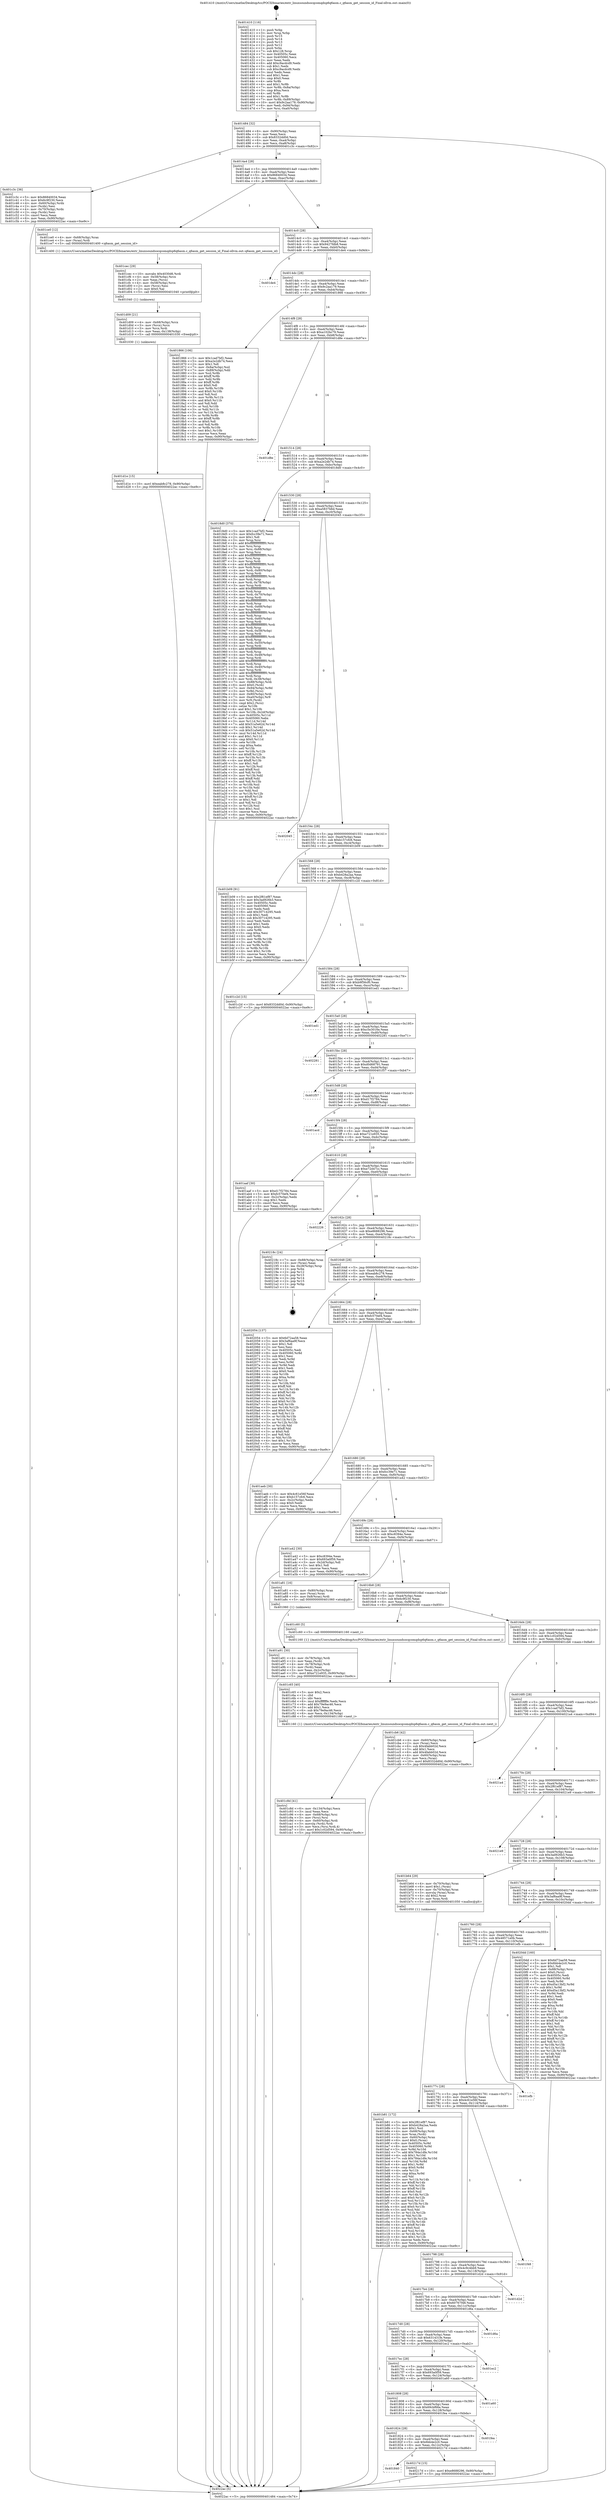 digraph "0x401410" {
  label = "0x401410 (/mnt/c/Users/mathe/Desktop/tcc/POCII/binaries/extr_linuxsoundsocqcomqdsp6q6asm.c_q6asm_get_session_id_Final-ollvm.out::main(0))"
  labelloc = "t"
  node[shape=record]

  Entry [label="",width=0.3,height=0.3,shape=circle,fillcolor=black,style=filled]
  "0x401484" [label="{
     0x401484 [32]\l
     | [instrs]\l
     &nbsp;&nbsp;0x401484 \<+6\>: mov -0x90(%rbp),%eax\l
     &nbsp;&nbsp;0x40148a \<+2\>: mov %eax,%ecx\l
     &nbsp;&nbsp;0x40148c \<+6\>: sub $0x8332dd0d,%ecx\l
     &nbsp;&nbsp;0x401492 \<+6\>: mov %eax,-0xa4(%rbp)\l
     &nbsp;&nbsp;0x401498 \<+6\>: mov %ecx,-0xa8(%rbp)\l
     &nbsp;&nbsp;0x40149e \<+6\>: je 0000000000401c3c \<main+0x82c\>\l
  }"]
  "0x401c3c" [label="{
     0x401c3c [36]\l
     | [instrs]\l
     &nbsp;&nbsp;0x401c3c \<+5\>: mov $0x86840034,%eax\l
     &nbsp;&nbsp;0x401c41 \<+5\>: mov $0x6c9f230,%ecx\l
     &nbsp;&nbsp;0x401c46 \<+4\>: mov -0x60(%rbp),%rdx\l
     &nbsp;&nbsp;0x401c4a \<+2\>: mov (%rdx),%esi\l
     &nbsp;&nbsp;0x401c4c \<+4\>: mov -0x70(%rbp),%rdx\l
     &nbsp;&nbsp;0x401c50 \<+2\>: cmp (%rdx),%esi\l
     &nbsp;&nbsp;0x401c52 \<+3\>: cmovl %ecx,%eax\l
     &nbsp;&nbsp;0x401c55 \<+6\>: mov %eax,-0x90(%rbp)\l
     &nbsp;&nbsp;0x401c5b \<+5\>: jmp 00000000004022ac \<main+0xe9c\>\l
  }"]
  "0x4014a4" [label="{
     0x4014a4 [28]\l
     | [instrs]\l
     &nbsp;&nbsp;0x4014a4 \<+5\>: jmp 00000000004014a9 \<main+0x99\>\l
     &nbsp;&nbsp;0x4014a9 \<+6\>: mov -0xa4(%rbp),%eax\l
     &nbsp;&nbsp;0x4014af \<+5\>: sub $0x86840034,%eax\l
     &nbsp;&nbsp;0x4014b4 \<+6\>: mov %eax,-0xac(%rbp)\l
     &nbsp;&nbsp;0x4014ba \<+6\>: je 0000000000401ce0 \<main+0x8d0\>\l
  }"]
  Exit [label="",width=0.3,height=0.3,shape=circle,fillcolor=black,style=filled,peripheries=2]
  "0x401ce0" [label="{
     0x401ce0 [12]\l
     | [instrs]\l
     &nbsp;&nbsp;0x401ce0 \<+4\>: mov -0x68(%rbp),%rax\l
     &nbsp;&nbsp;0x401ce4 \<+3\>: mov (%rax),%rdi\l
     &nbsp;&nbsp;0x401ce7 \<+5\>: call 0000000000401400 \<q6asm_get_session_id\>\l
     | [calls]\l
     &nbsp;&nbsp;0x401400 \{1\} (/mnt/c/Users/mathe/Desktop/tcc/POCII/binaries/extr_linuxsoundsocqcomqdsp6q6asm.c_q6asm_get_session_id_Final-ollvm.out::q6asm_get_session_id)\l
  }"]
  "0x4014c0" [label="{
     0x4014c0 [28]\l
     | [instrs]\l
     &nbsp;&nbsp;0x4014c0 \<+5\>: jmp 00000000004014c5 \<main+0xb5\>\l
     &nbsp;&nbsp;0x4014c5 \<+6\>: mov -0xa4(%rbp),%eax\l
     &nbsp;&nbsp;0x4014cb \<+5\>: sub $0x9427fdb8,%eax\l
     &nbsp;&nbsp;0x4014d0 \<+6\>: mov %eax,-0xb0(%rbp)\l
     &nbsp;&nbsp;0x4014d6 \<+6\>: je 0000000000401de4 \<main+0x9d4\>\l
  }"]
  "0x401840" [label="{
     0x401840\l
  }", style=dashed]
  "0x401de4" [label="{
     0x401de4\l
  }", style=dashed]
  "0x4014dc" [label="{
     0x4014dc [28]\l
     | [instrs]\l
     &nbsp;&nbsp;0x4014dc \<+5\>: jmp 00000000004014e1 \<main+0xd1\>\l
     &nbsp;&nbsp;0x4014e1 \<+6\>: mov -0xa4(%rbp),%eax\l
     &nbsp;&nbsp;0x4014e7 \<+5\>: sub $0x9c2aa179,%eax\l
     &nbsp;&nbsp;0x4014ec \<+6\>: mov %eax,-0xb4(%rbp)\l
     &nbsp;&nbsp;0x4014f2 \<+6\>: je 0000000000401866 \<main+0x456\>\l
  }"]
  "0x40217d" [label="{
     0x40217d [15]\l
     | [instrs]\l
     &nbsp;&nbsp;0x40217d \<+10\>: movl $0xe8688296,-0x90(%rbp)\l
     &nbsp;&nbsp;0x402187 \<+5\>: jmp 00000000004022ac \<main+0xe9c\>\l
  }"]
  "0x401866" [label="{
     0x401866 [106]\l
     | [instrs]\l
     &nbsp;&nbsp;0x401866 \<+5\>: mov $0x1cad7bf2,%eax\l
     &nbsp;&nbsp;0x40186b \<+5\>: mov $0xa2e2db74,%ecx\l
     &nbsp;&nbsp;0x401870 \<+2\>: mov $0x1,%dl\l
     &nbsp;&nbsp;0x401872 \<+7\>: mov -0x8a(%rbp),%sil\l
     &nbsp;&nbsp;0x401879 \<+7\>: mov -0x89(%rbp),%dil\l
     &nbsp;&nbsp;0x401880 \<+3\>: mov %sil,%r8b\l
     &nbsp;&nbsp;0x401883 \<+4\>: xor $0xff,%r8b\l
     &nbsp;&nbsp;0x401887 \<+3\>: mov %dil,%r9b\l
     &nbsp;&nbsp;0x40188a \<+4\>: xor $0xff,%r9b\l
     &nbsp;&nbsp;0x40188e \<+3\>: xor $0x0,%dl\l
     &nbsp;&nbsp;0x401891 \<+3\>: mov %r8b,%r10b\l
     &nbsp;&nbsp;0x401894 \<+4\>: and $0x0,%r10b\l
     &nbsp;&nbsp;0x401898 \<+3\>: and %dl,%sil\l
     &nbsp;&nbsp;0x40189b \<+3\>: mov %r9b,%r11b\l
     &nbsp;&nbsp;0x40189e \<+4\>: and $0x0,%r11b\l
     &nbsp;&nbsp;0x4018a2 \<+3\>: and %dl,%dil\l
     &nbsp;&nbsp;0x4018a5 \<+3\>: or %sil,%r10b\l
     &nbsp;&nbsp;0x4018a8 \<+3\>: or %dil,%r11b\l
     &nbsp;&nbsp;0x4018ab \<+3\>: xor %r11b,%r10b\l
     &nbsp;&nbsp;0x4018ae \<+3\>: or %r9b,%r8b\l
     &nbsp;&nbsp;0x4018b1 \<+4\>: xor $0xff,%r8b\l
     &nbsp;&nbsp;0x4018b5 \<+3\>: or $0x0,%dl\l
     &nbsp;&nbsp;0x4018b8 \<+3\>: and %dl,%r8b\l
     &nbsp;&nbsp;0x4018bb \<+3\>: or %r8b,%r10b\l
     &nbsp;&nbsp;0x4018be \<+4\>: test $0x1,%r10b\l
     &nbsp;&nbsp;0x4018c2 \<+3\>: cmovne %ecx,%eax\l
     &nbsp;&nbsp;0x4018c5 \<+6\>: mov %eax,-0x90(%rbp)\l
     &nbsp;&nbsp;0x4018cb \<+5\>: jmp 00000000004022ac \<main+0xe9c\>\l
  }"]
  "0x4014f8" [label="{
     0x4014f8 [28]\l
     | [instrs]\l
     &nbsp;&nbsp;0x4014f8 \<+5\>: jmp 00000000004014fd \<main+0xed\>\l
     &nbsp;&nbsp;0x4014fd \<+6\>: mov -0xa4(%rbp),%eax\l
     &nbsp;&nbsp;0x401503 \<+5\>: sub $0xa102bc79,%eax\l
     &nbsp;&nbsp;0x401508 \<+6\>: mov %eax,-0xb8(%rbp)\l
     &nbsp;&nbsp;0x40150e \<+6\>: je 0000000000401d8e \<main+0x97e\>\l
  }"]
  "0x4022ac" [label="{
     0x4022ac [5]\l
     | [instrs]\l
     &nbsp;&nbsp;0x4022ac \<+5\>: jmp 0000000000401484 \<main+0x74\>\l
  }"]
  "0x401410" [label="{
     0x401410 [116]\l
     | [instrs]\l
     &nbsp;&nbsp;0x401410 \<+1\>: push %rbp\l
     &nbsp;&nbsp;0x401411 \<+3\>: mov %rsp,%rbp\l
     &nbsp;&nbsp;0x401414 \<+2\>: push %r15\l
     &nbsp;&nbsp;0x401416 \<+2\>: push %r14\l
     &nbsp;&nbsp;0x401418 \<+2\>: push %r13\l
     &nbsp;&nbsp;0x40141a \<+2\>: push %r12\l
     &nbsp;&nbsp;0x40141c \<+1\>: push %rbx\l
     &nbsp;&nbsp;0x40141d \<+7\>: sub $0x128,%rsp\l
     &nbsp;&nbsp;0x401424 \<+7\>: mov 0x40505c,%eax\l
     &nbsp;&nbsp;0x40142b \<+7\>: mov 0x405060,%ecx\l
     &nbsp;&nbsp;0x401432 \<+2\>: mov %eax,%edx\l
     &nbsp;&nbsp;0x401434 \<+6\>: add $0xc9acdcd9,%edx\l
     &nbsp;&nbsp;0x40143a \<+3\>: sub $0x1,%edx\l
     &nbsp;&nbsp;0x40143d \<+6\>: sub $0xc9acdcd9,%edx\l
     &nbsp;&nbsp;0x401443 \<+3\>: imul %edx,%eax\l
     &nbsp;&nbsp;0x401446 \<+3\>: and $0x1,%eax\l
     &nbsp;&nbsp;0x401449 \<+3\>: cmp $0x0,%eax\l
     &nbsp;&nbsp;0x40144c \<+4\>: sete %r8b\l
     &nbsp;&nbsp;0x401450 \<+4\>: and $0x1,%r8b\l
     &nbsp;&nbsp;0x401454 \<+7\>: mov %r8b,-0x8a(%rbp)\l
     &nbsp;&nbsp;0x40145b \<+3\>: cmp $0xa,%ecx\l
     &nbsp;&nbsp;0x40145e \<+4\>: setl %r8b\l
     &nbsp;&nbsp;0x401462 \<+4\>: and $0x1,%r8b\l
     &nbsp;&nbsp;0x401466 \<+7\>: mov %r8b,-0x89(%rbp)\l
     &nbsp;&nbsp;0x40146d \<+10\>: movl $0x9c2aa179,-0x90(%rbp)\l
     &nbsp;&nbsp;0x401477 \<+6\>: mov %edi,-0x94(%rbp)\l
     &nbsp;&nbsp;0x40147d \<+7\>: mov %rsi,-0xa0(%rbp)\l
  }"]
  "0x401824" [label="{
     0x401824 [28]\l
     | [instrs]\l
     &nbsp;&nbsp;0x401824 \<+5\>: jmp 0000000000401829 \<main+0x419\>\l
     &nbsp;&nbsp;0x401829 \<+6\>: mov -0xa4(%rbp),%eax\l
     &nbsp;&nbsp;0x40182f \<+5\>: sub $0x6bb4e2c0,%eax\l
     &nbsp;&nbsp;0x401834 \<+6\>: mov %eax,-0x12c(%rbp)\l
     &nbsp;&nbsp;0x40183a \<+6\>: je 000000000040217d \<main+0xd6d\>\l
  }"]
  "0x401d8e" [label="{
     0x401d8e\l
  }", style=dashed]
  "0x401514" [label="{
     0x401514 [28]\l
     | [instrs]\l
     &nbsp;&nbsp;0x401514 \<+5\>: jmp 0000000000401519 \<main+0x109\>\l
     &nbsp;&nbsp;0x401519 \<+6\>: mov -0xa4(%rbp),%eax\l
     &nbsp;&nbsp;0x40151f \<+5\>: sub $0xa2e2db74,%eax\l
     &nbsp;&nbsp;0x401524 \<+6\>: mov %eax,-0xbc(%rbp)\l
     &nbsp;&nbsp;0x40152a \<+6\>: je 00000000004018d0 \<main+0x4c0\>\l
  }"]
  "0x401fea" [label="{
     0x401fea\l
  }", style=dashed]
  "0x4018d0" [label="{
     0x4018d0 [370]\l
     | [instrs]\l
     &nbsp;&nbsp;0x4018d0 \<+5\>: mov $0x1cad7bf2,%eax\l
     &nbsp;&nbsp;0x4018d5 \<+5\>: mov $0xfcc39e71,%ecx\l
     &nbsp;&nbsp;0x4018da \<+2\>: mov $0x1,%dl\l
     &nbsp;&nbsp;0x4018dc \<+3\>: mov %rsp,%rsi\l
     &nbsp;&nbsp;0x4018df \<+4\>: add $0xfffffffffffffff0,%rsi\l
     &nbsp;&nbsp;0x4018e3 \<+3\>: mov %rsi,%rsp\l
     &nbsp;&nbsp;0x4018e6 \<+7\>: mov %rsi,-0x88(%rbp)\l
     &nbsp;&nbsp;0x4018ed \<+3\>: mov %rsp,%rsi\l
     &nbsp;&nbsp;0x4018f0 \<+4\>: add $0xfffffffffffffff0,%rsi\l
     &nbsp;&nbsp;0x4018f4 \<+3\>: mov %rsi,%rsp\l
     &nbsp;&nbsp;0x4018f7 \<+3\>: mov %rsp,%rdi\l
     &nbsp;&nbsp;0x4018fa \<+4\>: add $0xfffffffffffffff0,%rdi\l
     &nbsp;&nbsp;0x4018fe \<+3\>: mov %rdi,%rsp\l
     &nbsp;&nbsp;0x401901 \<+4\>: mov %rdi,-0x80(%rbp)\l
     &nbsp;&nbsp;0x401905 \<+3\>: mov %rsp,%rdi\l
     &nbsp;&nbsp;0x401908 \<+4\>: add $0xfffffffffffffff0,%rdi\l
     &nbsp;&nbsp;0x40190c \<+3\>: mov %rdi,%rsp\l
     &nbsp;&nbsp;0x40190f \<+4\>: mov %rdi,-0x78(%rbp)\l
     &nbsp;&nbsp;0x401913 \<+3\>: mov %rsp,%rdi\l
     &nbsp;&nbsp;0x401916 \<+4\>: add $0xfffffffffffffff0,%rdi\l
     &nbsp;&nbsp;0x40191a \<+3\>: mov %rdi,%rsp\l
     &nbsp;&nbsp;0x40191d \<+4\>: mov %rdi,-0x70(%rbp)\l
     &nbsp;&nbsp;0x401921 \<+3\>: mov %rsp,%rdi\l
     &nbsp;&nbsp;0x401924 \<+4\>: add $0xfffffffffffffff0,%rdi\l
     &nbsp;&nbsp;0x401928 \<+3\>: mov %rdi,%rsp\l
     &nbsp;&nbsp;0x40192b \<+4\>: mov %rdi,-0x68(%rbp)\l
     &nbsp;&nbsp;0x40192f \<+3\>: mov %rsp,%rdi\l
     &nbsp;&nbsp;0x401932 \<+4\>: add $0xfffffffffffffff0,%rdi\l
     &nbsp;&nbsp;0x401936 \<+3\>: mov %rdi,%rsp\l
     &nbsp;&nbsp;0x401939 \<+4\>: mov %rdi,-0x60(%rbp)\l
     &nbsp;&nbsp;0x40193d \<+3\>: mov %rsp,%rdi\l
     &nbsp;&nbsp;0x401940 \<+4\>: add $0xfffffffffffffff0,%rdi\l
     &nbsp;&nbsp;0x401944 \<+3\>: mov %rdi,%rsp\l
     &nbsp;&nbsp;0x401947 \<+4\>: mov %rdi,-0x58(%rbp)\l
     &nbsp;&nbsp;0x40194b \<+3\>: mov %rsp,%rdi\l
     &nbsp;&nbsp;0x40194e \<+4\>: add $0xfffffffffffffff0,%rdi\l
     &nbsp;&nbsp;0x401952 \<+3\>: mov %rdi,%rsp\l
     &nbsp;&nbsp;0x401955 \<+4\>: mov %rdi,-0x50(%rbp)\l
     &nbsp;&nbsp;0x401959 \<+3\>: mov %rsp,%rdi\l
     &nbsp;&nbsp;0x40195c \<+4\>: add $0xfffffffffffffff0,%rdi\l
     &nbsp;&nbsp;0x401960 \<+3\>: mov %rdi,%rsp\l
     &nbsp;&nbsp;0x401963 \<+4\>: mov %rdi,-0x48(%rbp)\l
     &nbsp;&nbsp;0x401967 \<+3\>: mov %rsp,%rdi\l
     &nbsp;&nbsp;0x40196a \<+4\>: add $0xfffffffffffffff0,%rdi\l
     &nbsp;&nbsp;0x40196e \<+3\>: mov %rdi,%rsp\l
     &nbsp;&nbsp;0x401971 \<+4\>: mov %rdi,-0x40(%rbp)\l
     &nbsp;&nbsp;0x401975 \<+3\>: mov %rsp,%rdi\l
     &nbsp;&nbsp;0x401978 \<+4\>: add $0xfffffffffffffff0,%rdi\l
     &nbsp;&nbsp;0x40197c \<+3\>: mov %rdi,%rsp\l
     &nbsp;&nbsp;0x40197f \<+4\>: mov %rdi,-0x38(%rbp)\l
     &nbsp;&nbsp;0x401983 \<+7\>: mov -0x88(%rbp),%rdi\l
     &nbsp;&nbsp;0x40198a \<+6\>: movl $0x0,(%rdi)\l
     &nbsp;&nbsp;0x401990 \<+7\>: mov -0x94(%rbp),%r8d\l
     &nbsp;&nbsp;0x401997 \<+3\>: mov %r8d,(%rsi)\l
     &nbsp;&nbsp;0x40199a \<+4\>: mov -0x80(%rbp),%rdi\l
     &nbsp;&nbsp;0x40199e \<+7\>: mov -0xa0(%rbp),%r9\l
     &nbsp;&nbsp;0x4019a5 \<+3\>: mov %r9,(%rdi)\l
     &nbsp;&nbsp;0x4019a8 \<+3\>: cmpl $0x2,(%rsi)\l
     &nbsp;&nbsp;0x4019ab \<+4\>: setne %r10b\l
     &nbsp;&nbsp;0x4019af \<+4\>: and $0x1,%r10b\l
     &nbsp;&nbsp;0x4019b3 \<+4\>: mov %r10b,-0x2d(%rbp)\l
     &nbsp;&nbsp;0x4019b7 \<+8\>: mov 0x40505c,%r11d\l
     &nbsp;&nbsp;0x4019bf \<+7\>: mov 0x405060,%ebx\l
     &nbsp;&nbsp;0x4019c6 \<+3\>: mov %r11d,%r14d\l
     &nbsp;&nbsp;0x4019c9 \<+7\>: add $0x51a5e62d,%r14d\l
     &nbsp;&nbsp;0x4019d0 \<+4\>: sub $0x1,%r14d\l
     &nbsp;&nbsp;0x4019d4 \<+7\>: sub $0x51a5e62d,%r14d\l
     &nbsp;&nbsp;0x4019db \<+4\>: imul %r14d,%r11d\l
     &nbsp;&nbsp;0x4019df \<+4\>: and $0x1,%r11d\l
     &nbsp;&nbsp;0x4019e3 \<+4\>: cmp $0x0,%r11d\l
     &nbsp;&nbsp;0x4019e7 \<+4\>: sete %r10b\l
     &nbsp;&nbsp;0x4019eb \<+3\>: cmp $0xa,%ebx\l
     &nbsp;&nbsp;0x4019ee \<+4\>: setl %r15b\l
     &nbsp;&nbsp;0x4019f2 \<+3\>: mov %r10b,%r12b\l
     &nbsp;&nbsp;0x4019f5 \<+4\>: xor $0xff,%r12b\l
     &nbsp;&nbsp;0x4019f9 \<+3\>: mov %r15b,%r13b\l
     &nbsp;&nbsp;0x4019fc \<+4\>: xor $0xff,%r13b\l
     &nbsp;&nbsp;0x401a00 \<+3\>: xor $0x1,%dl\l
     &nbsp;&nbsp;0x401a03 \<+3\>: mov %r12b,%sil\l
     &nbsp;&nbsp;0x401a06 \<+4\>: and $0xff,%sil\l
     &nbsp;&nbsp;0x401a0a \<+3\>: and %dl,%r10b\l
     &nbsp;&nbsp;0x401a0d \<+3\>: mov %r13b,%dil\l
     &nbsp;&nbsp;0x401a10 \<+4\>: and $0xff,%dil\l
     &nbsp;&nbsp;0x401a14 \<+3\>: and %dl,%r15b\l
     &nbsp;&nbsp;0x401a17 \<+3\>: or %r10b,%sil\l
     &nbsp;&nbsp;0x401a1a \<+3\>: or %r15b,%dil\l
     &nbsp;&nbsp;0x401a1d \<+3\>: xor %dil,%sil\l
     &nbsp;&nbsp;0x401a20 \<+3\>: or %r13b,%r12b\l
     &nbsp;&nbsp;0x401a23 \<+4\>: xor $0xff,%r12b\l
     &nbsp;&nbsp;0x401a27 \<+3\>: or $0x1,%dl\l
     &nbsp;&nbsp;0x401a2a \<+3\>: and %dl,%r12b\l
     &nbsp;&nbsp;0x401a2d \<+3\>: or %r12b,%sil\l
     &nbsp;&nbsp;0x401a30 \<+4\>: test $0x1,%sil\l
     &nbsp;&nbsp;0x401a34 \<+3\>: cmovne %ecx,%eax\l
     &nbsp;&nbsp;0x401a37 \<+6\>: mov %eax,-0x90(%rbp)\l
     &nbsp;&nbsp;0x401a3d \<+5\>: jmp 00000000004022ac \<main+0xe9c\>\l
  }"]
  "0x401530" [label="{
     0x401530 [28]\l
     | [instrs]\l
     &nbsp;&nbsp;0x401530 \<+5\>: jmp 0000000000401535 \<main+0x125\>\l
     &nbsp;&nbsp;0x401535 \<+6\>: mov -0xa4(%rbp),%eax\l
     &nbsp;&nbsp;0x40153b \<+5\>: sub $0xa5837b6d,%eax\l
     &nbsp;&nbsp;0x401540 \<+6\>: mov %eax,-0xc0(%rbp)\l
     &nbsp;&nbsp;0x401546 \<+6\>: je 0000000000402045 \<main+0xc35\>\l
  }"]
  "0x401808" [label="{
     0x401808 [28]\l
     | [instrs]\l
     &nbsp;&nbsp;0x401808 \<+5\>: jmp 000000000040180d \<main+0x3fd\>\l
     &nbsp;&nbsp;0x40180d \<+6\>: mov -0xa4(%rbp),%eax\l
     &nbsp;&nbsp;0x401813 \<+5\>: sub $0x69cbf66e,%eax\l
     &nbsp;&nbsp;0x401818 \<+6\>: mov %eax,-0x128(%rbp)\l
     &nbsp;&nbsp;0x40181e \<+6\>: je 0000000000401fea \<main+0xbda\>\l
  }"]
  "0x401a60" [label="{
     0x401a60\l
  }", style=dashed]
  "0x402045" [label="{
     0x402045\l
  }", style=dashed]
  "0x40154c" [label="{
     0x40154c [28]\l
     | [instrs]\l
     &nbsp;&nbsp;0x40154c \<+5\>: jmp 0000000000401551 \<main+0x141\>\l
     &nbsp;&nbsp;0x401551 \<+6\>: mov -0xa4(%rbp),%eax\l
     &nbsp;&nbsp;0x401557 \<+5\>: sub $0xb157cfc6,%eax\l
     &nbsp;&nbsp;0x40155c \<+6\>: mov %eax,-0xc4(%rbp)\l
     &nbsp;&nbsp;0x401562 \<+6\>: je 0000000000401b09 \<main+0x6f9\>\l
  }"]
  "0x4017ec" [label="{
     0x4017ec [28]\l
     | [instrs]\l
     &nbsp;&nbsp;0x4017ec \<+5\>: jmp 00000000004017f1 \<main+0x3e1\>\l
     &nbsp;&nbsp;0x4017f1 \<+6\>: mov -0xa4(%rbp),%eax\l
     &nbsp;&nbsp;0x4017f7 \<+5\>: sub $0x693a0f59,%eax\l
     &nbsp;&nbsp;0x4017fc \<+6\>: mov %eax,-0x124(%rbp)\l
     &nbsp;&nbsp;0x401802 \<+6\>: je 0000000000401a60 \<main+0x650\>\l
  }"]
  "0x401b09" [label="{
     0x401b09 [91]\l
     | [instrs]\l
     &nbsp;&nbsp;0x401b09 \<+5\>: mov $0x2f61ef87,%eax\l
     &nbsp;&nbsp;0x401b0e \<+5\>: mov $0x3ad926b3,%ecx\l
     &nbsp;&nbsp;0x401b13 \<+7\>: mov 0x40505c,%edx\l
     &nbsp;&nbsp;0x401b1a \<+7\>: mov 0x405060,%esi\l
     &nbsp;&nbsp;0x401b21 \<+2\>: mov %edx,%edi\l
     &nbsp;&nbsp;0x401b23 \<+6\>: add $0x30714295,%edi\l
     &nbsp;&nbsp;0x401b29 \<+3\>: sub $0x1,%edi\l
     &nbsp;&nbsp;0x401b2c \<+6\>: sub $0x30714295,%edi\l
     &nbsp;&nbsp;0x401b32 \<+3\>: imul %edi,%edx\l
     &nbsp;&nbsp;0x401b35 \<+3\>: and $0x1,%edx\l
     &nbsp;&nbsp;0x401b38 \<+3\>: cmp $0x0,%edx\l
     &nbsp;&nbsp;0x401b3b \<+4\>: sete %r8b\l
     &nbsp;&nbsp;0x401b3f \<+3\>: cmp $0xa,%esi\l
     &nbsp;&nbsp;0x401b42 \<+4\>: setl %r9b\l
     &nbsp;&nbsp;0x401b46 \<+3\>: mov %r8b,%r10b\l
     &nbsp;&nbsp;0x401b49 \<+3\>: and %r9b,%r10b\l
     &nbsp;&nbsp;0x401b4c \<+3\>: xor %r9b,%r8b\l
     &nbsp;&nbsp;0x401b4f \<+3\>: or %r8b,%r10b\l
     &nbsp;&nbsp;0x401b52 \<+4\>: test $0x1,%r10b\l
     &nbsp;&nbsp;0x401b56 \<+3\>: cmovne %ecx,%eax\l
     &nbsp;&nbsp;0x401b59 \<+6\>: mov %eax,-0x90(%rbp)\l
     &nbsp;&nbsp;0x401b5f \<+5\>: jmp 00000000004022ac \<main+0xe9c\>\l
  }"]
  "0x401568" [label="{
     0x401568 [28]\l
     | [instrs]\l
     &nbsp;&nbsp;0x401568 \<+5\>: jmp 000000000040156d \<main+0x15d\>\l
     &nbsp;&nbsp;0x40156d \<+6\>: mov -0xa4(%rbp),%eax\l
     &nbsp;&nbsp;0x401573 \<+5\>: sub $0xb428a2aa,%eax\l
     &nbsp;&nbsp;0x401578 \<+6\>: mov %eax,-0xc8(%rbp)\l
     &nbsp;&nbsp;0x40157e \<+6\>: je 0000000000401c2d \<main+0x81d\>\l
  }"]
  "0x401ec2" [label="{
     0x401ec2\l
  }", style=dashed]
  "0x401c2d" [label="{
     0x401c2d [15]\l
     | [instrs]\l
     &nbsp;&nbsp;0x401c2d \<+10\>: movl $0x8332dd0d,-0x90(%rbp)\l
     &nbsp;&nbsp;0x401c37 \<+5\>: jmp 00000000004022ac \<main+0xe9c\>\l
  }"]
  "0x401584" [label="{
     0x401584 [28]\l
     | [instrs]\l
     &nbsp;&nbsp;0x401584 \<+5\>: jmp 0000000000401589 \<main+0x179\>\l
     &nbsp;&nbsp;0x401589 \<+6\>: mov -0xa4(%rbp),%eax\l
     &nbsp;&nbsp;0x40158f \<+5\>: sub $0xb9f56cf0,%eax\l
     &nbsp;&nbsp;0x401594 \<+6\>: mov %eax,-0xcc(%rbp)\l
     &nbsp;&nbsp;0x40159a \<+6\>: je 0000000000401ed1 \<main+0xac1\>\l
  }"]
  "0x4017d0" [label="{
     0x4017d0 [28]\l
     | [instrs]\l
     &nbsp;&nbsp;0x4017d0 \<+5\>: jmp 00000000004017d5 \<main+0x3c5\>\l
     &nbsp;&nbsp;0x4017d5 \<+6\>: mov -0xa4(%rbp),%eax\l
     &nbsp;&nbsp;0x4017db \<+5\>: sub $0x631431fe,%eax\l
     &nbsp;&nbsp;0x4017e0 \<+6\>: mov %eax,-0x120(%rbp)\l
     &nbsp;&nbsp;0x4017e6 \<+6\>: je 0000000000401ec2 \<main+0xab2\>\l
  }"]
  "0x401ed1" [label="{
     0x401ed1\l
  }", style=dashed]
  "0x4015a0" [label="{
     0x4015a0 [28]\l
     | [instrs]\l
     &nbsp;&nbsp;0x4015a0 \<+5\>: jmp 00000000004015a5 \<main+0x195\>\l
     &nbsp;&nbsp;0x4015a5 \<+6\>: mov -0xa4(%rbp),%eax\l
     &nbsp;&nbsp;0x4015ab \<+5\>: sub $0xc5e3016e,%eax\l
     &nbsp;&nbsp;0x4015b0 \<+6\>: mov %eax,-0xd0(%rbp)\l
     &nbsp;&nbsp;0x4015b6 \<+6\>: je 0000000000402281 \<main+0xe71\>\l
  }"]
  "0x401d6a" [label="{
     0x401d6a\l
  }", style=dashed]
  "0x402281" [label="{
     0x402281\l
  }", style=dashed]
  "0x4015bc" [label="{
     0x4015bc [28]\l
     | [instrs]\l
     &nbsp;&nbsp;0x4015bc \<+5\>: jmp 00000000004015c1 \<main+0x1b1\>\l
     &nbsp;&nbsp;0x4015c1 \<+6\>: mov -0xa4(%rbp),%eax\l
     &nbsp;&nbsp;0x4015c7 \<+5\>: sub $0xd0d68791,%eax\l
     &nbsp;&nbsp;0x4015cc \<+6\>: mov %eax,-0xd4(%rbp)\l
     &nbsp;&nbsp;0x4015d2 \<+6\>: je 0000000000401f57 \<main+0xb47\>\l
  }"]
  "0x4017b4" [label="{
     0x4017b4 [28]\l
     | [instrs]\l
     &nbsp;&nbsp;0x4017b4 \<+5\>: jmp 00000000004017b9 \<main+0x3a9\>\l
     &nbsp;&nbsp;0x4017b9 \<+6\>: mov -0xa4(%rbp),%eax\l
     &nbsp;&nbsp;0x4017bf \<+5\>: sub $0x60767f48,%eax\l
     &nbsp;&nbsp;0x4017c4 \<+6\>: mov %eax,-0x11c(%rbp)\l
     &nbsp;&nbsp;0x4017ca \<+6\>: je 0000000000401d6a \<main+0x95a\>\l
  }"]
  "0x401f57" [label="{
     0x401f57\l
  }", style=dashed]
  "0x4015d8" [label="{
     0x4015d8 [28]\l
     | [instrs]\l
     &nbsp;&nbsp;0x4015d8 \<+5\>: jmp 00000000004015dd \<main+0x1cd\>\l
     &nbsp;&nbsp;0x4015dd \<+6\>: mov -0xa4(%rbp),%eax\l
     &nbsp;&nbsp;0x4015e3 \<+5\>: sub $0xd17f2784,%eax\l
     &nbsp;&nbsp;0x4015e8 \<+6\>: mov %eax,-0xd8(%rbp)\l
     &nbsp;&nbsp;0x4015ee \<+6\>: je 0000000000401acd \<main+0x6bd\>\l
  }"]
  "0x401d2d" [label="{
     0x401d2d\l
  }", style=dashed]
  "0x401acd" [label="{
     0x401acd\l
  }", style=dashed]
  "0x4015f4" [label="{
     0x4015f4 [28]\l
     | [instrs]\l
     &nbsp;&nbsp;0x4015f4 \<+5\>: jmp 00000000004015f9 \<main+0x1e9\>\l
     &nbsp;&nbsp;0x4015f9 \<+6\>: mov -0xa4(%rbp),%eax\l
     &nbsp;&nbsp;0x4015ff \<+5\>: sub $0xe721e935,%eax\l
     &nbsp;&nbsp;0x401604 \<+6\>: mov %eax,-0xdc(%rbp)\l
     &nbsp;&nbsp;0x40160a \<+6\>: je 0000000000401aaf \<main+0x69f\>\l
  }"]
  "0x401798" [label="{
     0x401798 [28]\l
     | [instrs]\l
     &nbsp;&nbsp;0x401798 \<+5\>: jmp 000000000040179d \<main+0x38d\>\l
     &nbsp;&nbsp;0x40179d \<+6\>: mov -0xa4(%rbp),%eax\l
     &nbsp;&nbsp;0x4017a3 \<+5\>: sub $0x4c9c4bb9,%eax\l
     &nbsp;&nbsp;0x4017a8 \<+6\>: mov %eax,-0x118(%rbp)\l
     &nbsp;&nbsp;0x4017ae \<+6\>: je 0000000000401d2d \<main+0x91d\>\l
  }"]
  "0x401aaf" [label="{
     0x401aaf [30]\l
     | [instrs]\l
     &nbsp;&nbsp;0x401aaf \<+5\>: mov $0xd17f2784,%eax\l
     &nbsp;&nbsp;0x401ab4 \<+5\>: mov $0xfc570ef4,%ecx\l
     &nbsp;&nbsp;0x401ab9 \<+3\>: mov -0x2c(%rbp),%edx\l
     &nbsp;&nbsp;0x401abc \<+3\>: cmp $0x1,%edx\l
     &nbsp;&nbsp;0x401abf \<+3\>: cmovl %ecx,%eax\l
     &nbsp;&nbsp;0x401ac2 \<+6\>: mov %eax,-0x90(%rbp)\l
     &nbsp;&nbsp;0x401ac8 \<+5\>: jmp 00000000004022ac \<main+0xe9c\>\l
  }"]
  "0x401610" [label="{
     0x401610 [28]\l
     | [instrs]\l
     &nbsp;&nbsp;0x401610 \<+5\>: jmp 0000000000401615 \<main+0x205\>\l
     &nbsp;&nbsp;0x401615 \<+6\>: mov -0xa4(%rbp),%eax\l
     &nbsp;&nbsp;0x40161b \<+5\>: sub $0xe72d47cc,%eax\l
     &nbsp;&nbsp;0x401620 \<+6\>: mov %eax,-0xe0(%rbp)\l
     &nbsp;&nbsp;0x401626 \<+6\>: je 0000000000402226 \<main+0xe16\>\l
  }"]
  "0x401f48" [label="{
     0x401f48\l
  }", style=dashed]
  "0x402226" [label="{
     0x402226\l
  }", style=dashed]
  "0x40162c" [label="{
     0x40162c [28]\l
     | [instrs]\l
     &nbsp;&nbsp;0x40162c \<+5\>: jmp 0000000000401631 \<main+0x221\>\l
     &nbsp;&nbsp;0x401631 \<+6\>: mov -0xa4(%rbp),%eax\l
     &nbsp;&nbsp;0x401637 \<+5\>: sub $0xe8688296,%eax\l
     &nbsp;&nbsp;0x40163c \<+6\>: mov %eax,-0xe4(%rbp)\l
     &nbsp;&nbsp;0x401642 \<+6\>: je 000000000040218c \<main+0xd7c\>\l
  }"]
  "0x40177c" [label="{
     0x40177c [28]\l
     | [instrs]\l
     &nbsp;&nbsp;0x40177c \<+5\>: jmp 0000000000401781 \<main+0x371\>\l
     &nbsp;&nbsp;0x401781 \<+6\>: mov -0xa4(%rbp),%eax\l
     &nbsp;&nbsp;0x401787 \<+5\>: sub $0x4c61e56f,%eax\l
     &nbsp;&nbsp;0x40178c \<+6\>: mov %eax,-0x114(%rbp)\l
     &nbsp;&nbsp;0x401792 \<+6\>: je 0000000000401f48 \<main+0xb38\>\l
  }"]
  "0x40218c" [label="{
     0x40218c [24]\l
     | [instrs]\l
     &nbsp;&nbsp;0x40218c \<+7\>: mov -0x88(%rbp),%rax\l
     &nbsp;&nbsp;0x402193 \<+2\>: mov (%rax),%eax\l
     &nbsp;&nbsp;0x402195 \<+4\>: lea -0x28(%rbp),%rsp\l
     &nbsp;&nbsp;0x402199 \<+1\>: pop %rbx\l
     &nbsp;&nbsp;0x40219a \<+2\>: pop %r12\l
     &nbsp;&nbsp;0x40219c \<+2\>: pop %r13\l
     &nbsp;&nbsp;0x40219e \<+2\>: pop %r14\l
     &nbsp;&nbsp;0x4021a0 \<+2\>: pop %r15\l
     &nbsp;&nbsp;0x4021a2 \<+1\>: pop %rbp\l
     &nbsp;&nbsp;0x4021a3 \<+1\>: ret\l
  }"]
  "0x401648" [label="{
     0x401648 [28]\l
     | [instrs]\l
     &nbsp;&nbsp;0x401648 \<+5\>: jmp 000000000040164d \<main+0x23d\>\l
     &nbsp;&nbsp;0x40164d \<+6\>: mov -0xa4(%rbp),%eax\l
     &nbsp;&nbsp;0x401653 \<+5\>: sub $0xeab8c278,%eax\l
     &nbsp;&nbsp;0x401658 \<+6\>: mov %eax,-0xe8(%rbp)\l
     &nbsp;&nbsp;0x40165e \<+6\>: je 0000000000402054 \<main+0xc44\>\l
  }"]
  "0x401efb" [label="{
     0x401efb\l
  }", style=dashed]
  "0x402054" [label="{
     0x402054 [137]\l
     | [instrs]\l
     &nbsp;&nbsp;0x402054 \<+5\>: mov $0x6d72aa58,%eax\l
     &nbsp;&nbsp;0x402059 \<+5\>: mov $0x3af6aa9f,%ecx\l
     &nbsp;&nbsp;0x40205e \<+2\>: mov $0x1,%dl\l
     &nbsp;&nbsp;0x402060 \<+2\>: xor %esi,%esi\l
     &nbsp;&nbsp;0x402062 \<+7\>: mov 0x40505c,%edi\l
     &nbsp;&nbsp;0x402069 \<+8\>: mov 0x405060,%r8d\l
     &nbsp;&nbsp;0x402071 \<+3\>: sub $0x1,%esi\l
     &nbsp;&nbsp;0x402074 \<+3\>: mov %edi,%r9d\l
     &nbsp;&nbsp;0x402077 \<+3\>: add %esi,%r9d\l
     &nbsp;&nbsp;0x40207a \<+4\>: imul %r9d,%edi\l
     &nbsp;&nbsp;0x40207e \<+3\>: and $0x1,%edi\l
     &nbsp;&nbsp;0x402081 \<+3\>: cmp $0x0,%edi\l
     &nbsp;&nbsp;0x402084 \<+4\>: sete %r10b\l
     &nbsp;&nbsp;0x402088 \<+4\>: cmp $0xa,%r8d\l
     &nbsp;&nbsp;0x40208c \<+4\>: setl %r11b\l
     &nbsp;&nbsp;0x402090 \<+3\>: mov %r10b,%bl\l
     &nbsp;&nbsp;0x402093 \<+3\>: xor $0xff,%bl\l
     &nbsp;&nbsp;0x402096 \<+3\>: mov %r11b,%r14b\l
     &nbsp;&nbsp;0x402099 \<+4\>: xor $0xff,%r14b\l
     &nbsp;&nbsp;0x40209d \<+3\>: xor $0x0,%dl\l
     &nbsp;&nbsp;0x4020a0 \<+3\>: mov %bl,%r15b\l
     &nbsp;&nbsp;0x4020a3 \<+4\>: and $0x0,%r15b\l
     &nbsp;&nbsp;0x4020a7 \<+3\>: and %dl,%r10b\l
     &nbsp;&nbsp;0x4020aa \<+3\>: mov %r14b,%r12b\l
     &nbsp;&nbsp;0x4020ad \<+4\>: and $0x0,%r12b\l
     &nbsp;&nbsp;0x4020b1 \<+3\>: and %dl,%r11b\l
     &nbsp;&nbsp;0x4020b4 \<+3\>: or %r10b,%r15b\l
     &nbsp;&nbsp;0x4020b7 \<+3\>: or %r11b,%r12b\l
     &nbsp;&nbsp;0x4020ba \<+3\>: xor %r12b,%r15b\l
     &nbsp;&nbsp;0x4020bd \<+3\>: or %r14b,%bl\l
     &nbsp;&nbsp;0x4020c0 \<+3\>: xor $0xff,%bl\l
     &nbsp;&nbsp;0x4020c3 \<+3\>: or $0x0,%dl\l
     &nbsp;&nbsp;0x4020c6 \<+2\>: and %dl,%bl\l
     &nbsp;&nbsp;0x4020c8 \<+3\>: or %bl,%r15b\l
     &nbsp;&nbsp;0x4020cb \<+4\>: test $0x1,%r15b\l
     &nbsp;&nbsp;0x4020cf \<+3\>: cmovne %ecx,%eax\l
     &nbsp;&nbsp;0x4020d2 \<+6\>: mov %eax,-0x90(%rbp)\l
     &nbsp;&nbsp;0x4020d8 \<+5\>: jmp 00000000004022ac \<main+0xe9c\>\l
  }"]
  "0x401664" [label="{
     0x401664 [28]\l
     | [instrs]\l
     &nbsp;&nbsp;0x401664 \<+5\>: jmp 0000000000401669 \<main+0x259\>\l
     &nbsp;&nbsp;0x401669 \<+6\>: mov -0xa4(%rbp),%eax\l
     &nbsp;&nbsp;0x40166f \<+5\>: sub $0xfc570ef4,%eax\l
     &nbsp;&nbsp;0x401674 \<+6\>: mov %eax,-0xec(%rbp)\l
     &nbsp;&nbsp;0x40167a \<+6\>: je 0000000000401aeb \<main+0x6db\>\l
  }"]
  "0x401760" [label="{
     0x401760 [28]\l
     | [instrs]\l
     &nbsp;&nbsp;0x401760 \<+5\>: jmp 0000000000401765 \<main+0x355\>\l
     &nbsp;&nbsp;0x401765 \<+6\>: mov -0xa4(%rbp),%eax\l
     &nbsp;&nbsp;0x40176b \<+5\>: sub $0x48571e0b,%eax\l
     &nbsp;&nbsp;0x401770 \<+6\>: mov %eax,-0x110(%rbp)\l
     &nbsp;&nbsp;0x401776 \<+6\>: je 0000000000401efb \<main+0xaeb\>\l
  }"]
  "0x401aeb" [label="{
     0x401aeb [30]\l
     | [instrs]\l
     &nbsp;&nbsp;0x401aeb \<+5\>: mov $0x4c61e56f,%eax\l
     &nbsp;&nbsp;0x401af0 \<+5\>: mov $0xb157cfc6,%ecx\l
     &nbsp;&nbsp;0x401af5 \<+3\>: mov -0x2c(%rbp),%edx\l
     &nbsp;&nbsp;0x401af8 \<+3\>: cmp $0x0,%edx\l
     &nbsp;&nbsp;0x401afb \<+3\>: cmove %ecx,%eax\l
     &nbsp;&nbsp;0x401afe \<+6\>: mov %eax,-0x90(%rbp)\l
     &nbsp;&nbsp;0x401b04 \<+5\>: jmp 00000000004022ac \<main+0xe9c\>\l
  }"]
  "0x401680" [label="{
     0x401680 [28]\l
     | [instrs]\l
     &nbsp;&nbsp;0x401680 \<+5\>: jmp 0000000000401685 \<main+0x275\>\l
     &nbsp;&nbsp;0x401685 \<+6\>: mov -0xa4(%rbp),%eax\l
     &nbsp;&nbsp;0x40168b \<+5\>: sub $0xfcc39e71,%eax\l
     &nbsp;&nbsp;0x401690 \<+6\>: mov %eax,-0xf0(%rbp)\l
     &nbsp;&nbsp;0x401696 \<+6\>: je 0000000000401a42 \<main+0x632\>\l
  }"]
  "0x4020dd" [label="{
     0x4020dd [160]\l
     | [instrs]\l
     &nbsp;&nbsp;0x4020dd \<+5\>: mov $0x6d72aa58,%eax\l
     &nbsp;&nbsp;0x4020e2 \<+5\>: mov $0x6bb4e2c0,%ecx\l
     &nbsp;&nbsp;0x4020e7 \<+2\>: mov $0x1,%dl\l
     &nbsp;&nbsp;0x4020e9 \<+7\>: mov -0x88(%rbp),%rsi\l
     &nbsp;&nbsp;0x4020f0 \<+6\>: movl $0x0,(%rsi)\l
     &nbsp;&nbsp;0x4020f6 \<+7\>: mov 0x40505c,%edi\l
     &nbsp;&nbsp;0x4020fd \<+8\>: mov 0x405060,%r8d\l
     &nbsp;&nbsp;0x402105 \<+3\>: mov %edi,%r9d\l
     &nbsp;&nbsp;0x402108 \<+7\>: sub $0xd5a13bf2,%r9d\l
     &nbsp;&nbsp;0x40210f \<+4\>: sub $0x1,%r9d\l
     &nbsp;&nbsp;0x402113 \<+7\>: add $0xd5a13bf2,%r9d\l
     &nbsp;&nbsp;0x40211a \<+4\>: imul %r9d,%edi\l
     &nbsp;&nbsp;0x40211e \<+3\>: and $0x1,%edi\l
     &nbsp;&nbsp;0x402121 \<+3\>: cmp $0x0,%edi\l
     &nbsp;&nbsp;0x402124 \<+4\>: sete %r10b\l
     &nbsp;&nbsp;0x402128 \<+4\>: cmp $0xa,%r8d\l
     &nbsp;&nbsp;0x40212c \<+4\>: setl %r11b\l
     &nbsp;&nbsp;0x402130 \<+3\>: mov %r10b,%bl\l
     &nbsp;&nbsp;0x402133 \<+3\>: xor $0xff,%bl\l
     &nbsp;&nbsp;0x402136 \<+3\>: mov %r11b,%r14b\l
     &nbsp;&nbsp;0x402139 \<+4\>: xor $0xff,%r14b\l
     &nbsp;&nbsp;0x40213d \<+3\>: xor $0x1,%dl\l
     &nbsp;&nbsp;0x402140 \<+3\>: mov %bl,%r15b\l
     &nbsp;&nbsp;0x402143 \<+4\>: and $0xff,%r15b\l
     &nbsp;&nbsp;0x402147 \<+3\>: and %dl,%r10b\l
     &nbsp;&nbsp;0x40214a \<+3\>: mov %r14b,%r12b\l
     &nbsp;&nbsp;0x40214d \<+4\>: and $0xff,%r12b\l
     &nbsp;&nbsp;0x402151 \<+3\>: and %dl,%r11b\l
     &nbsp;&nbsp;0x402154 \<+3\>: or %r10b,%r15b\l
     &nbsp;&nbsp;0x402157 \<+3\>: or %r11b,%r12b\l
     &nbsp;&nbsp;0x40215a \<+3\>: xor %r12b,%r15b\l
     &nbsp;&nbsp;0x40215d \<+3\>: or %r14b,%bl\l
     &nbsp;&nbsp;0x402160 \<+3\>: xor $0xff,%bl\l
     &nbsp;&nbsp;0x402163 \<+3\>: or $0x1,%dl\l
     &nbsp;&nbsp;0x402166 \<+2\>: and %dl,%bl\l
     &nbsp;&nbsp;0x402168 \<+3\>: or %bl,%r15b\l
     &nbsp;&nbsp;0x40216b \<+4\>: test $0x1,%r15b\l
     &nbsp;&nbsp;0x40216f \<+3\>: cmovne %ecx,%eax\l
     &nbsp;&nbsp;0x402172 \<+6\>: mov %eax,-0x90(%rbp)\l
     &nbsp;&nbsp;0x402178 \<+5\>: jmp 00000000004022ac \<main+0xe9c\>\l
  }"]
  "0x401a42" [label="{
     0x401a42 [30]\l
     | [instrs]\l
     &nbsp;&nbsp;0x401a42 \<+5\>: mov $0xc8394e,%eax\l
     &nbsp;&nbsp;0x401a47 \<+5\>: mov $0x693a0f59,%ecx\l
     &nbsp;&nbsp;0x401a4c \<+3\>: mov -0x2d(%rbp),%dl\l
     &nbsp;&nbsp;0x401a4f \<+3\>: test $0x1,%dl\l
     &nbsp;&nbsp;0x401a52 \<+3\>: cmovne %ecx,%eax\l
     &nbsp;&nbsp;0x401a55 \<+6\>: mov %eax,-0x90(%rbp)\l
     &nbsp;&nbsp;0x401a5b \<+5\>: jmp 00000000004022ac \<main+0xe9c\>\l
  }"]
  "0x40169c" [label="{
     0x40169c [28]\l
     | [instrs]\l
     &nbsp;&nbsp;0x40169c \<+5\>: jmp 00000000004016a1 \<main+0x291\>\l
     &nbsp;&nbsp;0x4016a1 \<+6\>: mov -0xa4(%rbp),%eax\l
     &nbsp;&nbsp;0x4016a7 \<+5\>: sub $0xc8394e,%eax\l
     &nbsp;&nbsp;0x4016ac \<+6\>: mov %eax,-0xf4(%rbp)\l
     &nbsp;&nbsp;0x4016b2 \<+6\>: je 0000000000401a81 \<main+0x671\>\l
  }"]
  "0x401d1e" [label="{
     0x401d1e [15]\l
     | [instrs]\l
     &nbsp;&nbsp;0x401d1e \<+10\>: movl $0xeab8c278,-0x90(%rbp)\l
     &nbsp;&nbsp;0x401d28 \<+5\>: jmp 00000000004022ac \<main+0xe9c\>\l
  }"]
  "0x401a81" [label="{
     0x401a81 [16]\l
     | [instrs]\l
     &nbsp;&nbsp;0x401a81 \<+4\>: mov -0x80(%rbp),%rax\l
     &nbsp;&nbsp;0x401a85 \<+3\>: mov (%rax),%rax\l
     &nbsp;&nbsp;0x401a88 \<+4\>: mov 0x8(%rax),%rdi\l
     &nbsp;&nbsp;0x401a8c \<+5\>: call 0000000000401060 \<atoi@plt\>\l
     | [calls]\l
     &nbsp;&nbsp;0x401060 \{1\} (unknown)\l
  }"]
  "0x4016b8" [label="{
     0x4016b8 [28]\l
     | [instrs]\l
     &nbsp;&nbsp;0x4016b8 \<+5\>: jmp 00000000004016bd \<main+0x2ad\>\l
     &nbsp;&nbsp;0x4016bd \<+6\>: mov -0xa4(%rbp),%eax\l
     &nbsp;&nbsp;0x4016c3 \<+5\>: sub $0x6c9f230,%eax\l
     &nbsp;&nbsp;0x4016c8 \<+6\>: mov %eax,-0xf8(%rbp)\l
     &nbsp;&nbsp;0x4016ce \<+6\>: je 0000000000401c60 \<main+0x850\>\l
  }"]
  "0x401a91" [label="{
     0x401a91 [30]\l
     | [instrs]\l
     &nbsp;&nbsp;0x401a91 \<+4\>: mov -0x78(%rbp),%rdi\l
     &nbsp;&nbsp;0x401a95 \<+2\>: mov %eax,(%rdi)\l
     &nbsp;&nbsp;0x401a97 \<+4\>: mov -0x78(%rbp),%rdi\l
     &nbsp;&nbsp;0x401a9b \<+2\>: mov (%rdi),%eax\l
     &nbsp;&nbsp;0x401a9d \<+3\>: mov %eax,-0x2c(%rbp)\l
     &nbsp;&nbsp;0x401aa0 \<+10\>: movl $0xe721e935,-0x90(%rbp)\l
     &nbsp;&nbsp;0x401aaa \<+5\>: jmp 00000000004022ac \<main+0xe9c\>\l
  }"]
  "0x401d09" [label="{
     0x401d09 [21]\l
     | [instrs]\l
     &nbsp;&nbsp;0x401d09 \<+4\>: mov -0x68(%rbp),%rcx\l
     &nbsp;&nbsp;0x401d0d \<+3\>: mov (%rcx),%rcx\l
     &nbsp;&nbsp;0x401d10 \<+3\>: mov %rcx,%rdi\l
     &nbsp;&nbsp;0x401d13 \<+6\>: mov %eax,-0x138(%rbp)\l
     &nbsp;&nbsp;0x401d19 \<+5\>: call 0000000000401030 \<free@plt\>\l
     | [calls]\l
     &nbsp;&nbsp;0x401030 \{1\} (unknown)\l
  }"]
  "0x401c60" [label="{
     0x401c60 [5]\l
     | [instrs]\l
     &nbsp;&nbsp;0x401c60 \<+5\>: call 0000000000401160 \<next_i\>\l
     | [calls]\l
     &nbsp;&nbsp;0x401160 \{1\} (/mnt/c/Users/mathe/Desktop/tcc/POCII/binaries/extr_linuxsoundsocqcomqdsp6q6asm.c_q6asm_get_session_id_Final-ollvm.out::next_i)\l
  }"]
  "0x4016d4" [label="{
     0x4016d4 [28]\l
     | [instrs]\l
     &nbsp;&nbsp;0x4016d4 \<+5\>: jmp 00000000004016d9 \<main+0x2c9\>\l
     &nbsp;&nbsp;0x4016d9 \<+6\>: mov -0xa4(%rbp),%eax\l
     &nbsp;&nbsp;0x4016df \<+5\>: sub $0x1c02d594,%eax\l
     &nbsp;&nbsp;0x4016e4 \<+6\>: mov %eax,-0xfc(%rbp)\l
     &nbsp;&nbsp;0x4016ea \<+6\>: je 0000000000401cb6 \<main+0x8a6\>\l
  }"]
  "0x401cec" [label="{
     0x401cec [29]\l
     | [instrs]\l
     &nbsp;&nbsp;0x401cec \<+10\>: movabs $0x4030d6,%rdi\l
     &nbsp;&nbsp;0x401cf6 \<+4\>: mov -0x58(%rbp),%rcx\l
     &nbsp;&nbsp;0x401cfa \<+2\>: mov %eax,(%rcx)\l
     &nbsp;&nbsp;0x401cfc \<+4\>: mov -0x58(%rbp),%rcx\l
     &nbsp;&nbsp;0x401d00 \<+2\>: mov (%rcx),%esi\l
     &nbsp;&nbsp;0x401d02 \<+2\>: mov $0x0,%al\l
     &nbsp;&nbsp;0x401d04 \<+5\>: call 0000000000401040 \<printf@plt\>\l
     | [calls]\l
     &nbsp;&nbsp;0x401040 \{1\} (unknown)\l
  }"]
  "0x401cb6" [label="{
     0x401cb6 [42]\l
     | [instrs]\l
     &nbsp;&nbsp;0x401cb6 \<+4\>: mov -0x60(%rbp),%rax\l
     &nbsp;&nbsp;0x401cba \<+2\>: mov (%rax),%ecx\l
     &nbsp;&nbsp;0x401cbc \<+6\>: sub $0x4fabb02d,%ecx\l
     &nbsp;&nbsp;0x401cc2 \<+3\>: add $0x1,%ecx\l
     &nbsp;&nbsp;0x401cc5 \<+6\>: add $0x4fabb02d,%ecx\l
     &nbsp;&nbsp;0x401ccb \<+4\>: mov -0x60(%rbp),%rax\l
     &nbsp;&nbsp;0x401ccf \<+2\>: mov %ecx,(%rax)\l
     &nbsp;&nbsp;0x401cd1 \<+10\>: movl $0x8332dd0d,-0x90(%rbp)\l
     &nbsp;&nbsp;0x401cdb \<+5\>: jmp 00000000004022ac \<main+0xe9c\>\l
  }"]
  "0x4016f0" [label="{
     0x4016f0 [28]\l
     | [instrs]\l
     &nbsp;&nbsp;0x4016f0 \<+5\>: jmp 00000000004016f5 \<main+0x2e5\>\l
     &nbsp;&nbsp;0x4016f5 \<+6\>: mov -0xa4(%rbp),%eax\l
     &nbsp;&nbsp;0x4016fb \<+5\>: sub $0x1cad7bf2,%eax\l
     &nbsp;&nbsp;0x401700 \<+6\>: mov %eax,-0x100(%rbp)\l
     &nbsp;&nbsp;0x401706 \<+6\>: je 00000000004021a4 \<main+0xd94\>\l
  }"]
  "0x401c8d" [label="{
     0x401c8d [41]\l
     | [instrs]\l
     &nbsp;&nbsp;0x401c8d \<+6\>: mov -0x134(%rbp),%ecx\l
     &nbsp;&nbsp;0x401c93 \<+3\>: imul %eax,%ecx\l
     &nbsp;&nbsp;0x401c96 \<+4\>: mov -0x68(%rbp),%rsi\l
     &nbsp;&nbsp;0x401c9a \<+3\>: mov (%rsi),%rsi\l
     &nbsp;&nbsp;0x401c9d \<+4\>: mov -0x60(%rbp),%rdi\l
     &nbsp;&nbsp;0x401ca1 \<+3\>: movslq (%rdi),%rdi\l
     &nbsp;&nbsp;0x401ca4 \<+3\>: mov %ecx,(%rsi,%rdi,4)\l
     &nbsp;&nbsp;0x401ca7 \<+10\>: movl $0x1c02d594,-0x90(%rbp)\l
     &nbsp;&nbsp;0x401cb1 \<+5\>: jmp 00000000004022ac \<main+0xe9c\>\l
  }"]
  "0x4021a4" [label="{
     0x4021a4\l
  }", style=dashed]
  "0x40170c" [label="{
     0x40170c [28]\l
     | [instrs]\l
     &nbsp;&nbsp;0x40170c \<+5\>: jmp 0000000000401711 \<main+0x301\>\l
     &nbsp;&nbsp;0x401711 \<+6\>: mov -0xa4(%rbp),%eax\l
     &nbsp;&nbsp;0x401717 \<+5\>: sub $0x2f61ef87,%eax\l
     &nbsp;&nbsp;0x40171c \<+6\>: mov %eax,-0x104(%rbp)\l
     &nbsp;&nbsp;0x401722 \<+6\>: je 00000000004021e9 \<main+0xdd9\>\l
  }"]
  "0x401c65" [label="{
     0x401c65 [40]\l
     | [instrs]\l
     &nbsp;&nbsp;0x401c65 \<+5\>: mov $0x2,%ecx\l
     &nbsp;&nbsp;0x401c6a \<+1\>: cltd\l
     &nbsp;&nbsp;0x401c6b \<+2\>: idiv %ecx\l
     &nbsp;&nbsp;0x401c6d \<+6\>: imul $0xfffffffe,%edx,%ecx\l
     &nbsp;&nbsp;0x401c73 \<+6\>: add $0x79e9ac46,%ecx\l
     &nbsp;&nbsp;0x401c79 \<+3\>: add $0x1,%ecx\l
     &nbsp;&nbsp;0x401c7c \<+6\>: sub $0x79e9ac46,%ecx\l
     &nbsp;&nbsp;0x401c82 \<+6\>: mov %ecx,-0x134(%rbp)\l
     &nbsp;&nbsp;0x401c88 \<+5\>: call 0000000000401160 \<next_i\>\l
     | [calls]\l
     &nbsp;&nbsp;0x401160 \{1\} (/mnt/c/Users/mathe/Desktop/tcc/POCII/binaries/extr_linuxsoundsocqcomqdsp6q6asm.c_q6asm_get_session_id_Final-ollvm.out::next_i)\l
  }"]
  "0x4021e9" [label="{
     0x4021e9\l
  }", style=dashed]
  "0x401728" [label="{
     0x401728 [28]\l
     | [instrs]\l
     &nbsp;&nbsp;0x401728 \<+5\>: jmp 000000000040172d \<main+0x31d\>\l
     &nbsp;&nbsp;0x40172d \<+6\>: mov -0xa4(%rbp),%eax\l
     &nbsp;&nbsp;0x401733 \<+5\>: sub $0x3ad926b3,%eax\l
     &nbsp;&nbsp;0x401738 \<+6\>: mov %eax,-0x108(%rbp)\l
     &nbsp;&nbsp;0x40173e \<+6\>: je 0000000000401b64 \<main+0x754\>\l
  }"]
  "0x401b81" [label="{
     0x401b81 [172]\l
     | [instrs]\l
     &nbsp;&nbsp;0x401b81 \<+5\>: mov $0x2f61ef87,%ecx\l
     &nbsp;&nbsp;0x401b86 \<+5\>: mov $0xb428a2aa,%edx\l
     &nbsp;&nbsp;0x401b8b \<+3\>: mov $0x1,%sil\l
     &nbsp;&nbsp;0x401b8e \<+4\>: mov -0x68(%rbp),%rdi\l
     &nbsp;&nbsp;0x401b92 \<+3\>: mov %rax,(%rdi)\l
     &nbsp;&nbsp;0x401b95 \<+4\>: mov -0x60(%rbp),%rax\l
     &nbsp;&nbsp;0x401b99 \<+6\>: movl $0x0,(%rax)\l
     &nbsp;&nbsp;0x401b9f \<+8\>: mov 0x40505c,%r8d\l
     &nbsp;&nbsp;0x401ba7 \<+8\>: mov 0x405060,%r9d\l
     &nbsp;&nbsp;0x401baf \<+3\>: mov %r8d,%r10d\l
     &nbsp;&nbsp;0x401bb2 \<+7\>: add $0x784a1dfe,%r10d\l
     &nbsp;&nbsp;0x401bb9 \<+4\>: sub $0x1,%r10d\l
     &nbsp;&nbsp;0x401bbd \<+7\>: sub $0x784a1dfe,%r10d\l
     &nbsp;&nbsp;0x401bc4 \<+4\>: imul %r10d,%r8d\l
     &nbsp;&nbsp;0x401bc8 \<+4\>: and $0x1,%r8d\l
     &nbsp;&nbsp;0x401bcc \<+4\>: cmp $0x0,%r8d\l
     &nbsp;&nbsp;0x401bd0 \<+4\>: sete %r11b\l
     &nbsp;&nbsp;0x401bd4 \<+4\>: cmp $0xa,%r9d\l
     &nbsp;&nbsp;0x401bd8 \<+3\>: setl %bl\l
     &nbsp;&nbsp;0x401bdb \<+3\>: mov %r11b,%r14b\l
     &nbsp;&nbsp;0x401bde \<+4\>: xor $0xff,%r14b\l
     &nbsp;&nbsp;0x401be2 \<+3\>: mov %bl,%r15b\l
     &nbsp;&nbsp;0x401be5 \<+4\>: xor $0xff,%r15b\l
     &nbsp;&nbsp;0x401be9 \<+4\>: xor $0x0,%sil\l
     &nbsp;&nbsp;0x401bed \<+3\>: mov %r14b,%r12b\l
     &nbsp;&nbsp;0x401bf0 \<+4\>: and $0x0,%r12b\l
     &nbsp;&nbsp;0x401bf4 \<+3\>: and %sil,%r11b\l
     &nbsp;&nbsp;0x401bf7 \<+3\>: mov %r15b,%r13b\l
     &nbsp;&nbsp;0x401bfa \<+4\>: and $0x0,%r13b\l
     &nbsp;&nbsp;0x401bfe \<+3\>: and %sil,%bl\l
     &nbsp;&nbsp;0x401c01 \<+3\>: or %r11b,%r12b\l
     &nbsp;&nbsp;0x401c04 \<+3\>: or %bl,%r13b\l
     &nbsp;&nbsp;0x401c07 \<+3\>: xor %r13b,%r12b\l
     &nbsp;&nbsp;0x401c0a \<+3\>: or %r15b,%r14b\l
     &nbsp;&nbsp;0x401c0d \<+4\>: xor $0xff,%r14b\l
     &nbsp;&nbsp;0x401c11 \<+4\>: or $0x0,%sil\l
     &nbsp;&nbsp;0x401c15 \<+3\>: and %sil,%r14b\l
     &nbsp;&nbsp;0x401c18 \<+3\>: or %r14b,%r12b\l
     &nbsp;&nbsp;0x401c1b \<+4\>: test $0x1,%r12b\l
     &nbsp;&nbsp;0x401c1f \<+3\>: cmovne %edx,%ecx\l
     &nbsp;&nbsp;0x401c22 \<+6\>: mov %ecx,-0x90(%rbp)\l
     &nbsp;&nbsp;0x401c28 \<+5\>: jmp 00000000004022ac \<main+0xe9c\>\l
  }"]
  "0x401b64" [label="{
     0x401b64 [29]\l
     | [instrs]\l
     &nbsp;&nbsp;0x401b64 \<+4\>: mov -0x70(%rbp),%rax\l
     &nbsp;&nbsp;0x401b68 \<+6\>: movl $0x1,(%rax)\l
     &nbsp;&nbsp;0x401b6e \<+4\>: mov -0x70(%rbp),%rax\l
     &nbsp;&nbsp;0x401b72 \<+3\>: movslq (%rax),%rax\l
     &nbsp;&nbsp;0x401b75 \<+4\>: shl $0x2,%rax\l
     &nbsp;&nbsp;0x401b79 \<+3\>: mov %rax,%rdi\l
     &nbsp;&nbsp;0x401b7c \<+5\>: call 0000000000401050 \<malloc@plt\>\l
     | [calls]\l
     &nbsp;&nbsp;0x401050 \{1\} (unknown)\l
  }"]
  "0x401744" [label="{
     0x401744 [28]\l
     | [instrs]\l
     &nbsp;&nbsp;0x401744 \<+5\>: jmp 0000000000401749 \<main+0x339\>\l
     &nbsp;&nbsp;0x401749 \<+6\>: mov -0xa4(%rbp),%eax\l
     &nbsp;&nbsp;0x40174f \<+5\>: sub $0x3af6aa9f,%eax\l
     &nbsp;&nbsp;0x401754 \<+6\>: mov %eax,-0x10c(%rbp)\l
     &nbsp;&nbsp;0x40175a \<+6\>: je 00000000004020dd \<main+0xccd\>\l
  }"]
  Entry -> "0x401410" [label=" 1"]
  "0x401484" -> "0x401c3c" [label=" 2"]
  "0x401484" -> "0x4014a4" [label=" 16"]
  "0x40218c" -> Exit [label=" 1"]
  "0x4014a4" -> "0x401ce0" [label=" 1"]
  "0x4014a4" -> "0x4014c0" [label=" 15"]
  "0x40217d" -> "0x4022ac" [label=" 1"]
  "0x4014c0" -> "0x401de4" [label=" 0"]
  "0x4014c0" -> "0x4014dc" [label=" 15"]
  "0x401824" -> "0x401840" [label=" 0"]
  "0x4014dc" -> "0x401866" [label=" 1"]
  "0x4014dc" -> "0x4014f8" [label=" 14"]
  "0x401866" -> "0x4022ac" [label=" 1"]
  "0x401410" -> "0x401484" [label=" 1"]
  "0x4022ac" -> "0x401484" [label=" 17"]
  "0x401824" -> "0x40217d" [label=" 1"]
  "0x4014f8" -> "0x401d8e" [label=" 0"]
  "0x4014f8" -> "0x401514" [label=" 14"]
  "0x401808" -> "0x401824" [label=" 1"]
  "0x401514" -> "0x4018d0" [label=" 1"]
  "0x401514" -> "0x401530" [label=" 13"]
  "0x401808" -> "0x401fea" [label=" 0"]
  "0x4018d0" -> "0x4022ac" [label=" 1"]
  "0x4017ec" -> "0x401808" [label=" 1"]
  "0x401530" -> "0x402045" [label=" 0"]
  "0x401530" -> "0x40154c" [label=" 13"]
  "0x4017ec" -> "0x401a60" [label=" 0"]
  "0x40154c" -> "0x401b09" [label=" 1"]
  "0x40154c" -> "0x401568" [label=" 12"]
  "0x4017d0" -> "0x4017ec" [label=" 1"]
  "0x401568" -> "0x401c2d" [label=" 1"]
  "0x401568" -> "0x401584" [label=" 11"]
  "0x4017d0" -> "0x401ec2" [label=" 0"]
  "0x401584" -> "0x401ed1" [label=" 0"]
  "0x401584" -> "0x4015a0" [label=" 11"]
  "0x4017b4" -> "0x4017d0" [label=" 1"]
  "0x4015a0" -> "0x402281" [label=" 0"]
  "0x4015a0" -> "0x4015bc" [label=" 11"]
  "0x4017b4" -> "0x401d6a" [label=" 0"]
  "0x4015bc" -> "0x401f57" [label=" 0"]
  "0x4015bc" -> "0x4015d8" [label=" 11"]
  "0x401798" -> "0x4017b4" [label=" 1"]
  "0x4015d8" -> "0x401acd" [label=" 0"]
  "0x4015d8" -> "0x4015f4" [label=" 11"]
  "0x401798" -> "0x401d2d" [label=" 0"]
  "0x4015f4" -> "0x401aaf" [label=" 1"]
  "0x4015f4" -> "0x401610" [label=" 10"]
  "0x40177c" -> "0x401798" [label=" 1"]
  "0x401610" -> "0x402226" [label=" 0"]
  "0x401610" -> "0x40162c" [label=" 10"]
  "0x40177c" -> "0x401f48" [label=" 0"]
  "0x40162c" -> "0x40218c" [label=" 1"]
  "0x40162c" -> "0x401648" [label=" 9"]
  "0x401760" -> "0x40177c" [label=" 1"]
  "0x401648" -> "0x402054" [label=" 1"]
  "0x401648" -> "0x401664" [label=" 8"]
  "0x401760" -> "0x401efb" [label=" 0"]
  "0x401664" -> "0x401aeb" [label=" 1"]
  "0x401664" -> "0x401680" [label=" 7"]
  "0x4020dd" -> "0x4022ac" [label=" 1"]
  "0x401680" -> "0x401a42" [label=" 1"]
  "0x401680" -> "0x40169c" [label=" 6"]
  "0x401a42" -> "0x4022ac" [label=" 1"]
  "0x401744" -> "0x401760" [label=" 1"]
  "0x40169c" -> "0x401a81" [label=" 1"]
  "0x40169c" -> "0x4016b8" [label=" 5"]
  "0x401a81" -> "0x401a91" [label=" 1"]
  "0x401a91" -> "0x4022ac" [label=" 1"]
  "0x401aaf" -> "0x4022ac" [label=" 1"]
  "0x401aeb" -> "0x4022ac" [label=" 1"]
  "0x401b09" -> "0x4022ac" [label=" 1"]
  "0x401744" -> "0x4020dd" [label=" 1"]
  "0x4016b8" -> "0x401c60" [label=" 1"]
  "0x4016b8" -> "0x4016d4" [label=" 4"]
  "0x402054" -> "0x4022ac" [label=" 1"]
  "0x4016d4" -> "0x401cb6" [label=" 1"]
  "0x4016d4" -> "0x4016f0" [label=" 3"]
  "0x401d1e" -> "0x4022ac" [label=" 1"]
  "0x4016f0" -> "0x4021a4" [label=" 0"]
  "0x4016f0" -> "0x40170c" [label=" 3"]
  "0x401d09" -> "0x401d1e" [label=" 1"]
  "0x40170c" -> "0x4021e9" [label=" 0"]
  "0x40170c" -> "0x401728" [label=" 3"]
  "0x401cec" -> "0x401d09" [label=" 1"]
  "0x401728" -> "0x401b64" [label=" 1"]
  "0x401728" -> "0x401744" [label=" 2"]
  "0x401b64" -> "0x401b81" [label=" 1"]
  "0x401b81" -> "0x4022ac" [label=" 1"]
  "0x401c2d" -> "0x4022ac" [label=" 1"]
  "0x401c3c" -> "0x4022ac" [label=" 2"]
  "0x401c60" -> "0x401c65" [label=" 1"]
  "0x401c65" -> "0x401c8d" [label=" 1"]
  "0x401c8d" -> "0x4022ac" [label=" 1"]
  "0x401cb6" -> "0x4022ac" [label=" 1"]
  "0x401ce0" -> "0x401cec" [label=" 1"]
}
